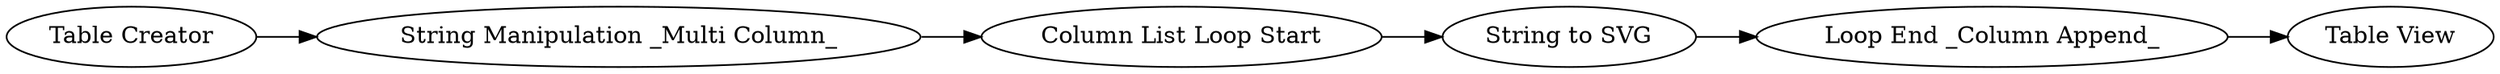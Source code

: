 digraph {
	5 -> 4
	1 -> 2
	2 -> 5
	6 -> 7
	4 -> 6
	5 [label="Column List Loop Start"]
	1 [label="Table Creator"]
	7 [label="Table View"]
	4 [label="String to SVG"]
	6 [label="Loop End _Column Append_"]
	2 [label="String Manipulation _Multi Column_"]
	rankdir=LR
}
